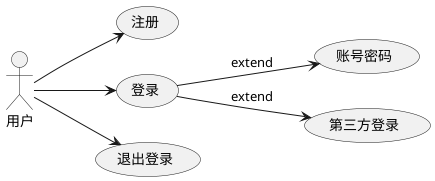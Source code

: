 @startuml
'最近一次更新时间: 2024-05-05
left to right direction

:用户: as User

(注册) as (Use1)
(登录) as (Use2)
  (账号密码) as (Use21)
  (第三方登录) as (Use22)
(退出登录) as (Use3)

User -down-> (Use1)
User -down-> (Use2)
User -down-> (Use3)
(Use2) --> (Use21):extend
(Use2) --> (Use22):extend


@enduml